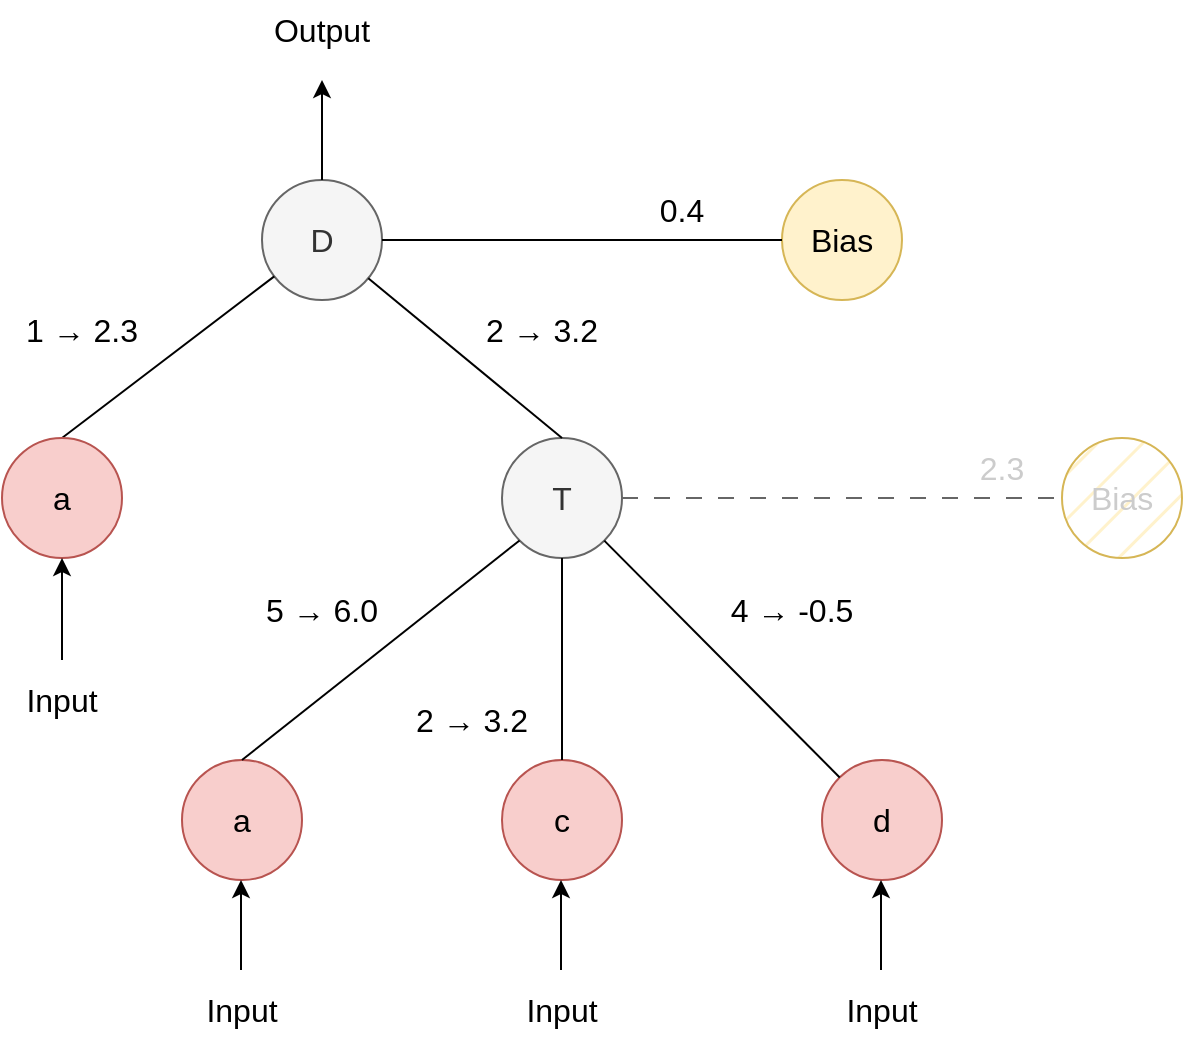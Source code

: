 <mxfile version="27.1.6">
  <diagram name="Page-1" id="W8epZQ21CmaLPUGNPq8Y">
    <mxGraphModel dx="1236" dy="1823" grid="1" gridSize="10" guides="1" tooltips="1" connect="1" arrows="1" fold="1" page="1" pageScale="1" pageWidth="850" pageHeight="1100" math="0" shadow="0">
      <root>
        <mxCell id="0" />
        <mxCell id="1" parent="0" />
        <mxCell id="s7vytsFGn_9YH380_VkC-73" value="a" style="ellipse;whiteSpace=wrap;html=1;fontSize=16;fillColor=#f8cecc;strokeColor=#b85450;" vertex="1" parent="1">
          <mxGeometry x="130" y="-90" width="60" height="60" as="geometry" />
        </mxCell>
        <mxCell id="s7vytsFGn_9YH380_VkC-75" value="D" style="ellipse;whiteSpace=wrap;html=1;fontSize=16;fillColor=#f5f5f5;fontColor=#333333;strokeColor=#666666;" vertex="1" parent="1">
          <mxGeometry x="170" y="-380" width="60" height="60" as="geometry" />
        </mxCell>
        <mxCell id="s7vytsFGn_9YH380_VkC-76" value="" style="edgeStyle=none;curved=1;rounded=0;orthogonalLoop=1;jettySize=auto;html=1;fontSize=16;startSize=8;endSize=8;endArrow=none;endFill=0;entryX=0.5;entryY=0;entryDx=0;entryDy=0;" edge="1" parent="1" source="s7vytsFGn_9YH380_VkC-75" target="s7vytsFGn_9YH380_VkC-152">
          <mxGeometry relative="1" as="geometry">
            <mxPoint x="192" y="-183" as="sourcePoint" />
            <mxPoint x="136.974" y="-244.238" as="targetPoint" />
          </mxGeometry>
        </mxCell>
        <mxCell id="s7vytsFGn_9YH380_VkC-79" value="T" style="ellipse;whiteSpace=wrap;html=1;fontSize=16;fillColor=#f5f5f5;fontColor=#333333;strokeColor=#666666;" vertex="1" parent="1">
          <mxGeometry x="290" y="-251" width="60" height="60" as="geometry" />
        </mxCell>
        <mxCell id="s7vytsFGn_9YH380_VkC-80" value="" style="edgeStyle=none;curved=1;rounded=0;orthogonalLoop=1;jettySize=auto;html=1;fontSize=16;startSize=8;endSize=8;endArrow=none;endFill=0;entryX=0.5;entryY=0;entryDx=0;entryDy=0;" edge="1" parent="1" source="s7vytsFGn_9YH380_VkC-75" target="s7vytsFGn_9YH380_VkC-79">
          <mxGeometry relative="1" as="geometry">
            <mxPoint x="194" y="-294" as="sourcePoint" />
            <mxPoint x="165" y="-239" as="targetPoint" />
          </mxGeometry>
        </mxCell>
        <mxCell id="s7vytsFGn_9YH380_VkC-87" value="c" style="ellipse;whiteSpace=wrap;html=1;fontSize=16;fillColor=#f8cecc;strokeColor=#b85450;" vertex="1" parent="1">
          <mxGeometry x="290" y="-90" width="60" height="60" as="geometry" />
        </mxCell>
        <mxCell id="s7vytsFGn_9YH380_VkC-88" value="d" style="ellipse;whiteSpace=wrap;html=1;fontSize=16;fillColor=#f8cecc;strokeColor=#b85450;" vertex="1" parent="1">
          <mxGeometry x="450" y="-90" width="60" height="60" as="geometry" />
        </mxCell>
        <mxCell id="s7vytsFGn_9YH380_VkC-89" value="" style="edgeStyle=none;curved=1;rounded=0;orthogonalLoop=1;jettySize=auto;html=1;fontSize=16;startSize=8;endSize=8;endArrow=none;endFill=0;" edge="1" parent="1" source="s7vytsFGn_9YH380_VkC-79" target="s7vytsFGn_9YH380_VkC-87">
          <mxGeometry relative="1" as="geometry">
            <mxPoint x="117" y="-183" as="sourcePoint" />
            <mxPoint x="91" y="-123" as="targetPoint" />
          </mxGeometry>
        </mxCell>
        <mxCell id="s7vytsFGn_9YH380_VkC-90" value="" style="edgeStyle=none;curved=1;rounded=0;orthogonalLoop=1;jettySize=auto;html=1;fontSize=16;startSize=8;endSize=8;endArrow=none;endFill=0;" edge="1" parent="1" source="s7vytsFGn_9YH380_VkC-79" target="s7vytsFGn_9YH380_VkC-88">
          <mxGeometry relative="1" as="geometry">
            <mxPoint x="294" y="-182" as="sourcePoint" />
            <mxPoint x="276" y="-124" as="targetPoint" />
          </mxGeometry>
        </mxCell>
        <mxCell id="s7vytsFGn_9YH380_VkC-152" value="a" style="ellipse;whiteSpace=wrap;html=1;fontSize=16;fillColor=#f8cecc;strokeColor=#b85450;" vertex="1" parent="1">
          <mxGeometry x="40" y="-251" width="60" height="60" as="geometry" />
        </mxCell>
        <mxCell id="s7vytsFGn_9YH380_VkC-153" value="" style="edgeStyle=none;curved=1;rounded=0;orthogonalLoop=1;jettySize=auto;html=1;fontSize=16;startSize=8;endSize=8;endArrow=none;endFill=0;exitX=0;exitY=1;exitDx=0;exitDy=0;entryX=0.5;entryY=0;entryDx=0;entryDy=0;" edge="1" parent="1" source="s7vytsFGn_9YH380_VkC-79" target="s7vytsFGn_9YH380_VkC-73">
          <mxGeometry relative="1" as="geometry">
            <mxPoint x="302" y="-181" as="sourcePoint" />
            <mxPoint x="302" y="-125" as="targetPoint" />
          </mxGeometry>
        </mxCell>
        <mxCell id="s7vytsFGn_9YH380_VkC-155" value="" style="endArrow=classic;html=1;rounded=0;exitX=0.5;exitY=0;exitDx=0;exitDy=0;" edge="1" parent="1" source="s7vytsFGn_9YH380_VkC-75">
          <mxGeometry width="50" height="50" relative="1" as="geometry">
            <mxPoint x="190" y="-390" as="sourcePoint" />
            <mxPoint x="200" y="-430" as="targetPoint" />
          </mxGeometry>
        </mxCell>
        <mxCell id="s7vytsFGn_9YH380_VkC-157" value="" style="endArrow=classic;html=1;rounded=0;entryX=0.5;entryY=1;entryDx=0;entryDy=0;" edge="1" parent="1">
          <mxGeometry width="50" height="50" relative="1" as="geometry">
            <mxPoint x="319.5" y="15" as="sourcePoint" />
            <mxPoint x="319.5" y="-30" as="targetPoint" />
          </mxGeometry>
        </mxCell>
        <mxCell id="s7vytsFGn_9YH380_VkC-158" value="" style="endArrow=classic;html=1;rounded=0;entryX=0.5;entryY=1;entryDx=0;entryDy=0;" edge="1" parent="1">
          <mxGeometry width="50" height="50" relative="1" as="geometry">
            <mxPoint x="479.5" y="15" as="sourcePoint" />
            <mxPoint x="479.5" y="-30" as="targetPoint" />
          </mxGeometry>
        </mxCell>
        <mxCell id="s7vytsFGn_9YH380_VkC-159" value="" style="endArrow=classic;html=1;rounded=0;entryX=0.5;entryY=1;entryDx=0;entryDy=0;" edge="1" parent="1" target="s7vytsFGn_9YH380_VkC-152">
          <mxGeometry width="50" height="50" relative="1" as="geometry">
            <mxPoint x="70" y="-140" as="sourcePoint" />
            <mxPoint x="119.5" y="-180" as="targetPoint" />
          </mxGeometry>
        </mxCell>
        <mxCell id="s7vytsFGn_9YH380_VkC-160" value="&lt;font style=&quot;font-size: 16px;&quot;&gt;Output&lt;/font&gt;" style="text;html=1;align=center;verticalAlign=middle;whiteSpace=wrap;rounded=0;" vertex="1" parent="1">
          <mxGeometry x="170" y="-470" width="60" height="30" as="geometry" />
        </mxCell>
        <mxCell id="s7vytsFGn_9YH380_VkC-161" value="Input" style="text;html=1;align=center;verticalAlign=middle;whiteSpace=wrap;rounded=0;fontSize=16;" vertex="1" parent="1">
          <mxGeometry x="40" y="-135" width="60" height="30" as="geometry" />
        </mxCell>
        <mxCell id="s7vytsFGn_9YH380_VkC-162" value="Input" style="text;html=1;align=center;verticalAlign=middle;whiteSpace=wrap;rounded=0;fontSize=16;" vertex="1" parent="1">
          <mxGeometry x="130" y="20" width="60" height="30" as="geometry" />
        </mxCell>
        <mxCell id="s7vytsFGn_9YH380_VkC-163" value="Input" style="text;html=1;align=center;verticalAlign=middle;whiteSpace=wrap;rounded=0;fontSize=16;" vertex="1" parent="1">
          <mxGeometry x="450" y="20" width="60" height="30" as="geometry" />
        </mxCell>
        <mxCell id="s7vytsFGn_9YH380_VkC-164" value="Input" style="text;html=1;align=center;verticalAlign=middle;whiteSpace=wrap;rounded=0;fontSize=16;" vertex="1" parent="1">
          <mxGeometry x="290" y="20" width="60" height="30" as="geometry" />
        </mxCell>
        <mxCell id="s7vytsFGn_9YH380_VkC-171" value="5 → 6.0" style="text;html=1;align=center;verticalAlign=middle;whiteSpace=wrap;rounded=0;fontSize=16;" vertex="1" parent="1">
          <mxGeometry x="170" y="-180" width="60" height="30" as="geometry" />
        </mxCell>
        <mxCell id="s7vytsFGn_9YH380_VkC-172" value="2 → 3.2" style="text;html=1;align=center;verticalAlign=middle;whiteSpace=wrap;rounded=0;fontSize=16;" vertex="1" parent="1">
          <mxGeometry x="240" y="-120" width="70" height="20" as="geometry" />
        </mxCell>
        <mxCell id="s7vytsFGn_9YH380_VkC-173" value="4 → -0.5" style="text;html=1;align=center;verticalAlign=middle;whiteSpace=wrap;rounded=0;fontSize=16;" vertex="1" parent="1">
          <mxGeometry x="400" y="-180" width="70" height="30" as="geometry" />
        </mxCell>
        <mxCell id="s7vytsFGn_9YH380_VkC-174" value="1 → 2.3" style="text;html=1;align=center;verticalAlign=middle;whiteSpace=wrap;rounded=0;fontSize=16;" vertex="1" parent="1">
          <mxGeometry x="50" y="-320" width="60" height="30" as="geometry" />
        </mxCell>
        <mxCell id="s7vytsFGn_9YH380_VkC-175" value="2 → 3.2" style="text;html=1;align=center;verticalAlign=middle;whiteSpace=wrap;rounded=0;fontSize=16;" vertex="1" parent="1">
          <mxGeometry x="280" y="-320" width="60" height="30" as="geometry" />
        </mxCell>
        <mxCell id="s7vytsFGn_9YH380_VkC-176" value="Bias" style="ellipse;whiteSpace=wrap;html=1;fontSize=16;fillColor=#fff2cc;strokeColor=#d6b656;" vertex="1" parent="1">
          <mxGeometry x="430" y="-380" width="60" height="60" as="geometry" />
        </mxCell>
        <mxCell id="s7vytsFGn_9YH380_VkC-177" value="Bias" style="ellipse;whiteSpace=wrap;html=1;fontSize=16;fillColor=#fff2cc;strokeColor=#d6b656;fillStyle=hatch;fontColor=#CCCCCC;" vertex="1" parent="1">
          <mxGeometry x="570" y="-251" width="60" height="60" as="geometry" />
        </mxCell>
        <mxCell id="s7vytsFGn_9YH380_VkC-178" value="" style="endArrow=classic;html=1;rounded=0;entryX=0.5;entryY=1;entryDx=0;entryDy=0;" edge="1" parent="1">
          <mxGeometry width="50" height="50" relative="1" as="geometry">
            <mxPoint x="159.5" y="15" as="sourcePoint" />
            <mxPoint x="159.5" y="-30" as="targetPoint" />
          </mxGeometry>
        </mxCell>
        <mxCell id="s7vytsFGn_9YH380_VkC-179" value="" style="endArrow=none;html=1;rounded=0;entryX=0;entryY=0.5;entryDx=0;entryDy=0;exitX=1;exitY=0.5;exitDx=0;exitDy=0;" edge="1" parent="1" source="s7vytsFGn_9YH380_VkC-75" target="s7vytsFGn_9YH380_VkC-176">
          <mxGeometry width="50" height="50" relative="1" as="geometry">
            <mxPoint x="270" y="-340" as="sourcePoint" />
            <mxPoint x="320" y="-390" as="targetPoint" />
          </mxGeometry>
        </mxCell>
        <mxCell id="s7vytsFGn_9YH380_VkC-181" value="" style="endArrow=none;dashed=1;html=1;rounded=0;entryX=0;entryY=0.5;entryDx=0;entryDy=0;exitX=1;exitY=0.5;exitDx=0;exitDy=0;dashPattern=8 8;fillColor=#f5f5f5;strokeColor=#666666;" edge="1" parent="1" source="s7vytsFGn_9YH380_VkC-79" target="s7vytsFGn_9YH380_VkC-177">
          <mxGeometry width="50" height="50" relative="1" as="geometry">
            <mxPoint x="460" y="-220" as="sourcePoint" />
            <mxPoint x="510" y="-270" as="targetPoint" />
          </mxGeometry>
        </mxCell>
        <mxCell id="s7vytsFGn_9YH380_VkC-182" value="0.4" style="text;html=1;align=center;verticalAlign=middle;whiteSpace=wrap;rounded=0;fontSize=16;" vertex="1" parent="1">
          <mxGeometry x="350" y="-380" width="60" height="30" as="geometry" />
        </mxCell>
        <mxCell id="s7vytsFGn_9YH380_VkC-183" value="2.3" style="text;html=1;align=center;verticalAlign=middle;whiteSpace=wrap;rounded=0;fontSize=16;fontColor=#CCCCCC;" vertex="1" parent="1">
          <mxGeometry x="510" y="-251" width="60" height="30" as="geometry" />
        </mxCell>
      </root>
    </mxGraphModel>
  </diagram>
</mxfile>
